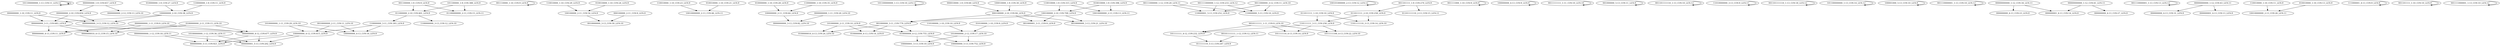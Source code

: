 digraph G {
    "101100000000_1-13_COV:11_LEN:12" -> "101100000000_1-13_COV:11_LEN:12";
    "011000000_2-10_COV:401_LEN:9" -> "110000000_3-11_COV:393_LEN:9";
    "011000000_2-10_COV:401_LEN:9" -> "1100000000_3-13_COV:12_LEN:10";
    "001110000_1-10_COV:9_LEN:9" -> "001110000_1-10_COV:9_LEN:9";
    "110010000_1-10_COV:29_LEN:9" -> "100100000_2-11_COV:54_LEN:9";
    "010010000_1-10_COV:24_LEN:9" -> "100100000_2-11_COV:54_LEN:9";
    "110010000_1-10_COV:23_LEN:9" -> "10010000000_2-13_COV:46_LEN:11";
    "010000000_1-10_COV:28_LEN:9" -> "100000000_2-11_COV:64_LEN:9";
    "0100000000_2-11_COV:15_LEN:10" -> "000000000_4-13_COV:11_LEN:9";
    "0100000000_2-11_COV:15_LEN:10" -> "000000000_4-12_COV:677_LEN:9";
    "0100000000_2-11_COV:15_LEN:10" -> "0000000010_4-13_COV:15_LEN:10";
    "101100000000_1-13_COV:10_LEN:12" -> "101100000000_1-13_COV:10_LEN:12";
    "101000000_2-11_COV:10_LEN:9" -> "0100000010_4-13_COV:24_LEN:10";
    "101000000_2-11_COV:10_LEN:9" -> "010000000_4-13_COV:14_LEN:9";
    "101000000_2-11_COV:10_LEN:9" -> "010000000_4-12_COV:755_LEN:9";
    "1010000000_1-11_COV:29_LEN:10" -> "100000000_4-12_COV:415_LEN:9";
    "1010000000_1-11_COV:29_LEN:10" -> "100000000_4-13_COV:16_LEN:9";
    "000000000_1-10_COV:11_LEN:9" -> "000000000_3-11_COV:683_LEN:9";
    "000000000_1-10_COV:11_LEN:9" -> "0000000000_3-13_COV:12_LEN:10";
    "110010000_1-9_COV:315_LEN:9" -> "10010000000_2-13_COV:13_LEN:11";
    "110010000_1-9_COV:315_LEN:9" -> "100100000_2-10_COV:709_LEN:9";
    "00111000000_1-12_COV:20_LEN:11" -> "110000001_5-13_COV:252_LEN:9";
    "00111000000_1-12_COV:20_LEN:11" -> "110000000_5-13_COV:10_LEN:9";
    "010010000_1-9_COV:396_LEN:9" -> "10010000000_2-13_COV:13_LEN:11";
    "010010000_1-9_COV:396_LEN:9" -> "100100000_2-10_COV:709_LEN:9";
    "101100000000_1-13_COV:11_LEN:12" -> "101100000000_1-13_COV:11_LEN:12";
    "110100000_1-10_COV:10_LEN:9" -> "1010000000_2-12_COV:17_LEN:10";
    "100101000000_2-13_COV:12_LEN:12" -> "100101000000_2-13_COV:12_LEN:12";
    "000100000_2-11_COV:9_LEN:9" -> "0010000000_3-13_COV:59_LEN:10";
    "100100000_2-11_COV:54_LEN:9" -> "0010000000_3-13_COV:59_LEN:10";
    "011011111_1-10_COV:10_LEN:9" -> "110111111_3-11_COV:258_LEN:9";
    "011011111_1-10_COV:10_LEN:9" -> "1101111110_3-13_COV:14_LEN:10";
    "001111000000_1-12_COV:233_LEN:12" -> "110000001_5-13_COV:252_LEN:9";
    "001111000000_1-12_COV:233_LEN:12" -> "110000000_5-13_COV:10_LEN:9";
    "001111000_1-10_COV:9_LEN:9" -> "001111000_1-10_COV:9_LEN:9";
    "100000000_4-13_COV:9_LEN:9" -> "100000000_4-13_COV:9_LEN:9";
    "0000000000_1-11_COV:9_LEN:10" -> "000000000_4-13_COV:11_LEN:9";
    "0000000000_1-11_COV:9_LEN:10" -> "000000000_4-12_COV:677_LEN:9";
    "0000000000_1-11_COV:9_LEN:10" -> "0000000010_4-13_COV:15_LEN:10";
    "000000000_2-10_COV:650_LEN:9" -> "000000000_3-11_COV:683_LEN:9";
    "000000000_2-10_COV:650_LEN:9" -> "0000000000_3-13_COV:12_LEN:10";
    "0011111111_1-11_COV:10_LEN:10" -> "0011111111_1-11_COV:10_LEN:10";
    "110000000_3-11_COV:393_LEN:9" -> "100000000_4-12_COV:415_LEN:9";
    "110000000_3-11_COV:393_LEN:9" -> "100000000_4-13_COV:16_LEN:9";
    "101111111_4-12_COV:232_LEN:9" -> "011111110_5-13_COV:247_LEN:9";
    "001000000_3-11_COV:779_LEN:9" -> "0100000010_4-13_COV:24_LEN:10";
    "001000000_3-11_COV:779_LEN:9" -> "010000000_4-13_COV:14_LEN:9";
    "001000000_3-11_COV:779_LEN:9" -> "010000000_4-12_COV:755_LEN:9";
    "10100000000_1-12_COV:36_LEN:11" -> "000000000_5-13_COV:921_LEN:9";
    "10100000000_1-12_COV:36_LEN:11" -> "000000001_5-13_COV:202_LEN:9";
    "001000000_5-13_COV:11_LEN:9" -> "001000000_5-13_COV:11_LEN:9";
    "001101111110_1-13_COV:10_LEN:12" -> "001101111110_1-13_COV:10_LEN:12";
    "000000000_3-11_COV:683_LEN:9" -> "000000000_4-13_COV:11_LEN:9";
    "000000000_3-11_COV:683_LEN:9" -> "000000000_4-12_COV:677_LEN:9";
    "000000000_3-11_COV:683_LEN:9" -> "0000000010_4-13_COV:15_LEN:10";
    "11010000000_3-13_COV:9_LEN:11" -> "11010000000_3-13_COV:9_LEN:11";
    "0010111111_1-11_COV:9_LEN:10" -> "101111110_4-13_COV:14_LEN:9";
    "0010111111_1-11_COV:9_LEN:10" -> "101111111_4-12_COV:232_LEN:9";
    "0010111111_1-11_COV:9_LEN:10" -> "1011111100_4-13_COV:22_LEN:10";
    "001101111110_1-13_COV:18_LEN:12" -> "001101111110_1-13_COV:18_LEN:12";
    "110000000_1-9_COV:11_LEN:9" -> "100000000_2-10_COV:38_LEN:9";
    "0000000000_1-11_COV:20_LEN:10" -> "0000000000_3-13_COV:82_LEN:10";
    "010000000_1-9_COV:27_LEN:9" -> "100000000_2-10_COV:38_LEN:9";
    "001101111_1-9_COV:270_LEN:9" -> "01101111110_2-13_COV:15_LEN:11";
    "001101111_1-9_COV:270_LEN:9" -> "011011111_2-10_COV:258_LEN:9";
    "000100000_2-10_COV:94_LEN:9" -> "001000001_3-11_COV:9_LEN:9";
    "000100000_2-10_COV:94_LEN:9" -> "001000000_3-11_COV:779_LEN:9";
    "000100000_2-10_COV:94_LEN:9" -> "0010000000_3-13_COV:21_LEN:10";
    "101100000000_1-13_COV:14_LEN:12" -> "101100000000_1-13_COV:14_LEN:12";
    "100001000_5-13_COV:10_LEN:9" -> "100001000_5-13_COV:10_LEN:9";
    "000010000_1-9_COV:60_LEN:9" -> "000100000_2-10_COV:94_LEN:9";
    "001110000001_1-13_COV:10_LEN:12" -> "001110000001_1-13_COV:10_LEN:12";
    "1010000000_2-12_COV:17_LEN:10" -> "100000001_5-13_COV:19_LEN:9";
    "1010000000_2-12_COV:17_LEN:10" -> "100000000_5-13_COV:752_LEN:9";
    "000000000_4-12_COV:677_LEN:9" -> "000000000_5-13_COV:921_LEN:9";
    "000000000_4-12_COV:677_LEN:9" -> "000000001_5-13_COV:202_LEN:9";
    "110111111_3-11_COV:258_LEN:9" -> "101111110_4-13_COV:14_LEN:9";
    "110111111_3-11_COV:258_LEN:9" -> "101111111_4-12_COV:232_LEN:9";
    "110111111_3-11_COV:258_LEN:9" -> "1011111100_4-13_COV:22_LEN:10";
    "011011111_2-10_COV:258_LEN:9" -> "110111111_3-11_COV:258_LEN:9";
    "011011111_2-10_COV:258_LEN:9" -> "1101111110_3-13_COV:14_LEN:10";
    "00000000000_1-12_COV:34_LEN:11" -> "000000001_4-13_COV:14_LEN:9";
    "00000000000_1-12_COV:34_LEN:11" -> "000000000_4-13_COV:23_LEN:9";
    "100100000_2-10_COV:709_LEN:9" -> "001000001_3-11_COV:9_LEN:9";
    "100100000_2-10_COV:709_LEN:9" -> "001000000_3-11_COV:779_LEN:9";
    "100100000_2-10_COV:709_LEN:9" -> "0010000000_3-13_COV:21_LEN:10";
    "010000000_4-12_COV:755_LEN:9" -> "100000001_5-13_COV:19_LEN:9";
    "010000000_4-12_COV:755_LEN:9" -> "100000000_5-13_COV:752_LEN:9";
    "0010000000_2-11_COV:11_LEN:10" -> "100000000_4-12_COV:415_LEN:9";
    "0010000000_2-11_COV:11_LEN:10" -> "100000000_4-13_COV:16_LEN:9";
    "00000000000_1-12_COV:18_LEN:11" -> "000000000_5-13_COV:921_LEN:9";
    "00000000000_1-12_COV:18_LEN:11" -> "000000001_5-13_COV:202_LEN:9";
    "100000000_4-12_COV:415_LEN:9" -> "000000000_5-13_COV:921_LEN:9";
    "100000000_4-12_COV:415_LEN:9" -> "000000001_5-13_COV:202_LEN:9";
    "001110000001_1-13_COV:13_LEN:12" -> "001110000001_1-13_COV:13_LEN:12";
    "00101111111_1-12_COV:12_LEN:11" -> "011111110_5-13_COV:247_LEN:9";
    "101100000_1-9_COV:388_LEN:9" -> "011000000_2-10_COV:401_LEN:9";
    "101100000_1-9_COV:388_LEN:9" -> "01100000000_2-13_COV:15_LEN:11";
    "00000000000_1-12_COV:41_LEN:11" -> "000000000_4-13_COV:27_LEN:9";
    "00000000000_1-12_COV:41_LEN:11" -> "000000001_4-13_COV:14_LEN:9";
    "100000000_2-10_COV:38_LEN:9" -> "000000000_3-11_COV:683_LEN:9";
    "100000000_2-10_COV:38_LEN:9" -> "0000000000_3-13_COV:12_LEN:10";
    "000000000_1-9_COV:657_LEN:9" -> "0000000000_2-12_COV:13_LEN:10";
    "000000000_1-9_COV:657_LEN:9" -> "000000000_2-10_COV:650_LEN:9";
    "110000000_1-10_COV:35_LEN:9" -> "100000000_2-11_COV:64_LEN:9";
    "00000000000_1-12_COV:43_LEN:11" -> "000000000_4-13_COV:31_LEN:9";
    "00000000000_1-12_COV:43_LEN:11" -> "000000001_4-13_COV:13_LEN:9";
    "110010000_1-10_COV:11_LEN:9" -> "10010000000_2-13_COV:26_LEN:11";
    "001100000_1-9_COV:9_LEN:9" -> "011000000_2-10_COV:401_LEN:9";
    "001100000_1-9_COV:9_LEN:9" -> "01100000000_2-13_COV:15_LEN:11";
    "010010000_1-10_COV:13_LEN:9" -> "10010000000_2-13_COV:26_LEN:11";
    "0011000000_3-12_COV:11_LEN:10" -> "110000001_5-13_COV:252_LEN:9";
    "0011000000_3-12_COV:11_LEN:10" -> "110000000_5-13_COV:10_LEN:9";
    "100010000_1-9_COV:30_LEN:9" -> "000100000_2-10_COV:94_LEN:9";
    "111000001_4-13_COV:9_LEN:9" -> "111000001_4-13_COV:9_LEN:9";
    "001101111_1-10_COV:10_LEN:9" -> "001101111_1-10_COV:10_LEN:9";
    "010100000_1-10_COV:9_LEN:9" -> "1010000000_2-12_COV:17_LEN:10";
    "010010000_1-10_COV:21_LEN:9" -> "10010000000_2-13_COV:46_LEN:11";
    "100000000_2-11_COV:64_LEN:9" -> "0000000000_3-13_COV:82_LEN:10";
    "001111000001_1-13_COV:10_LEN:12" -> "001111000001_1-13_COV:10_LEN:12";
}
